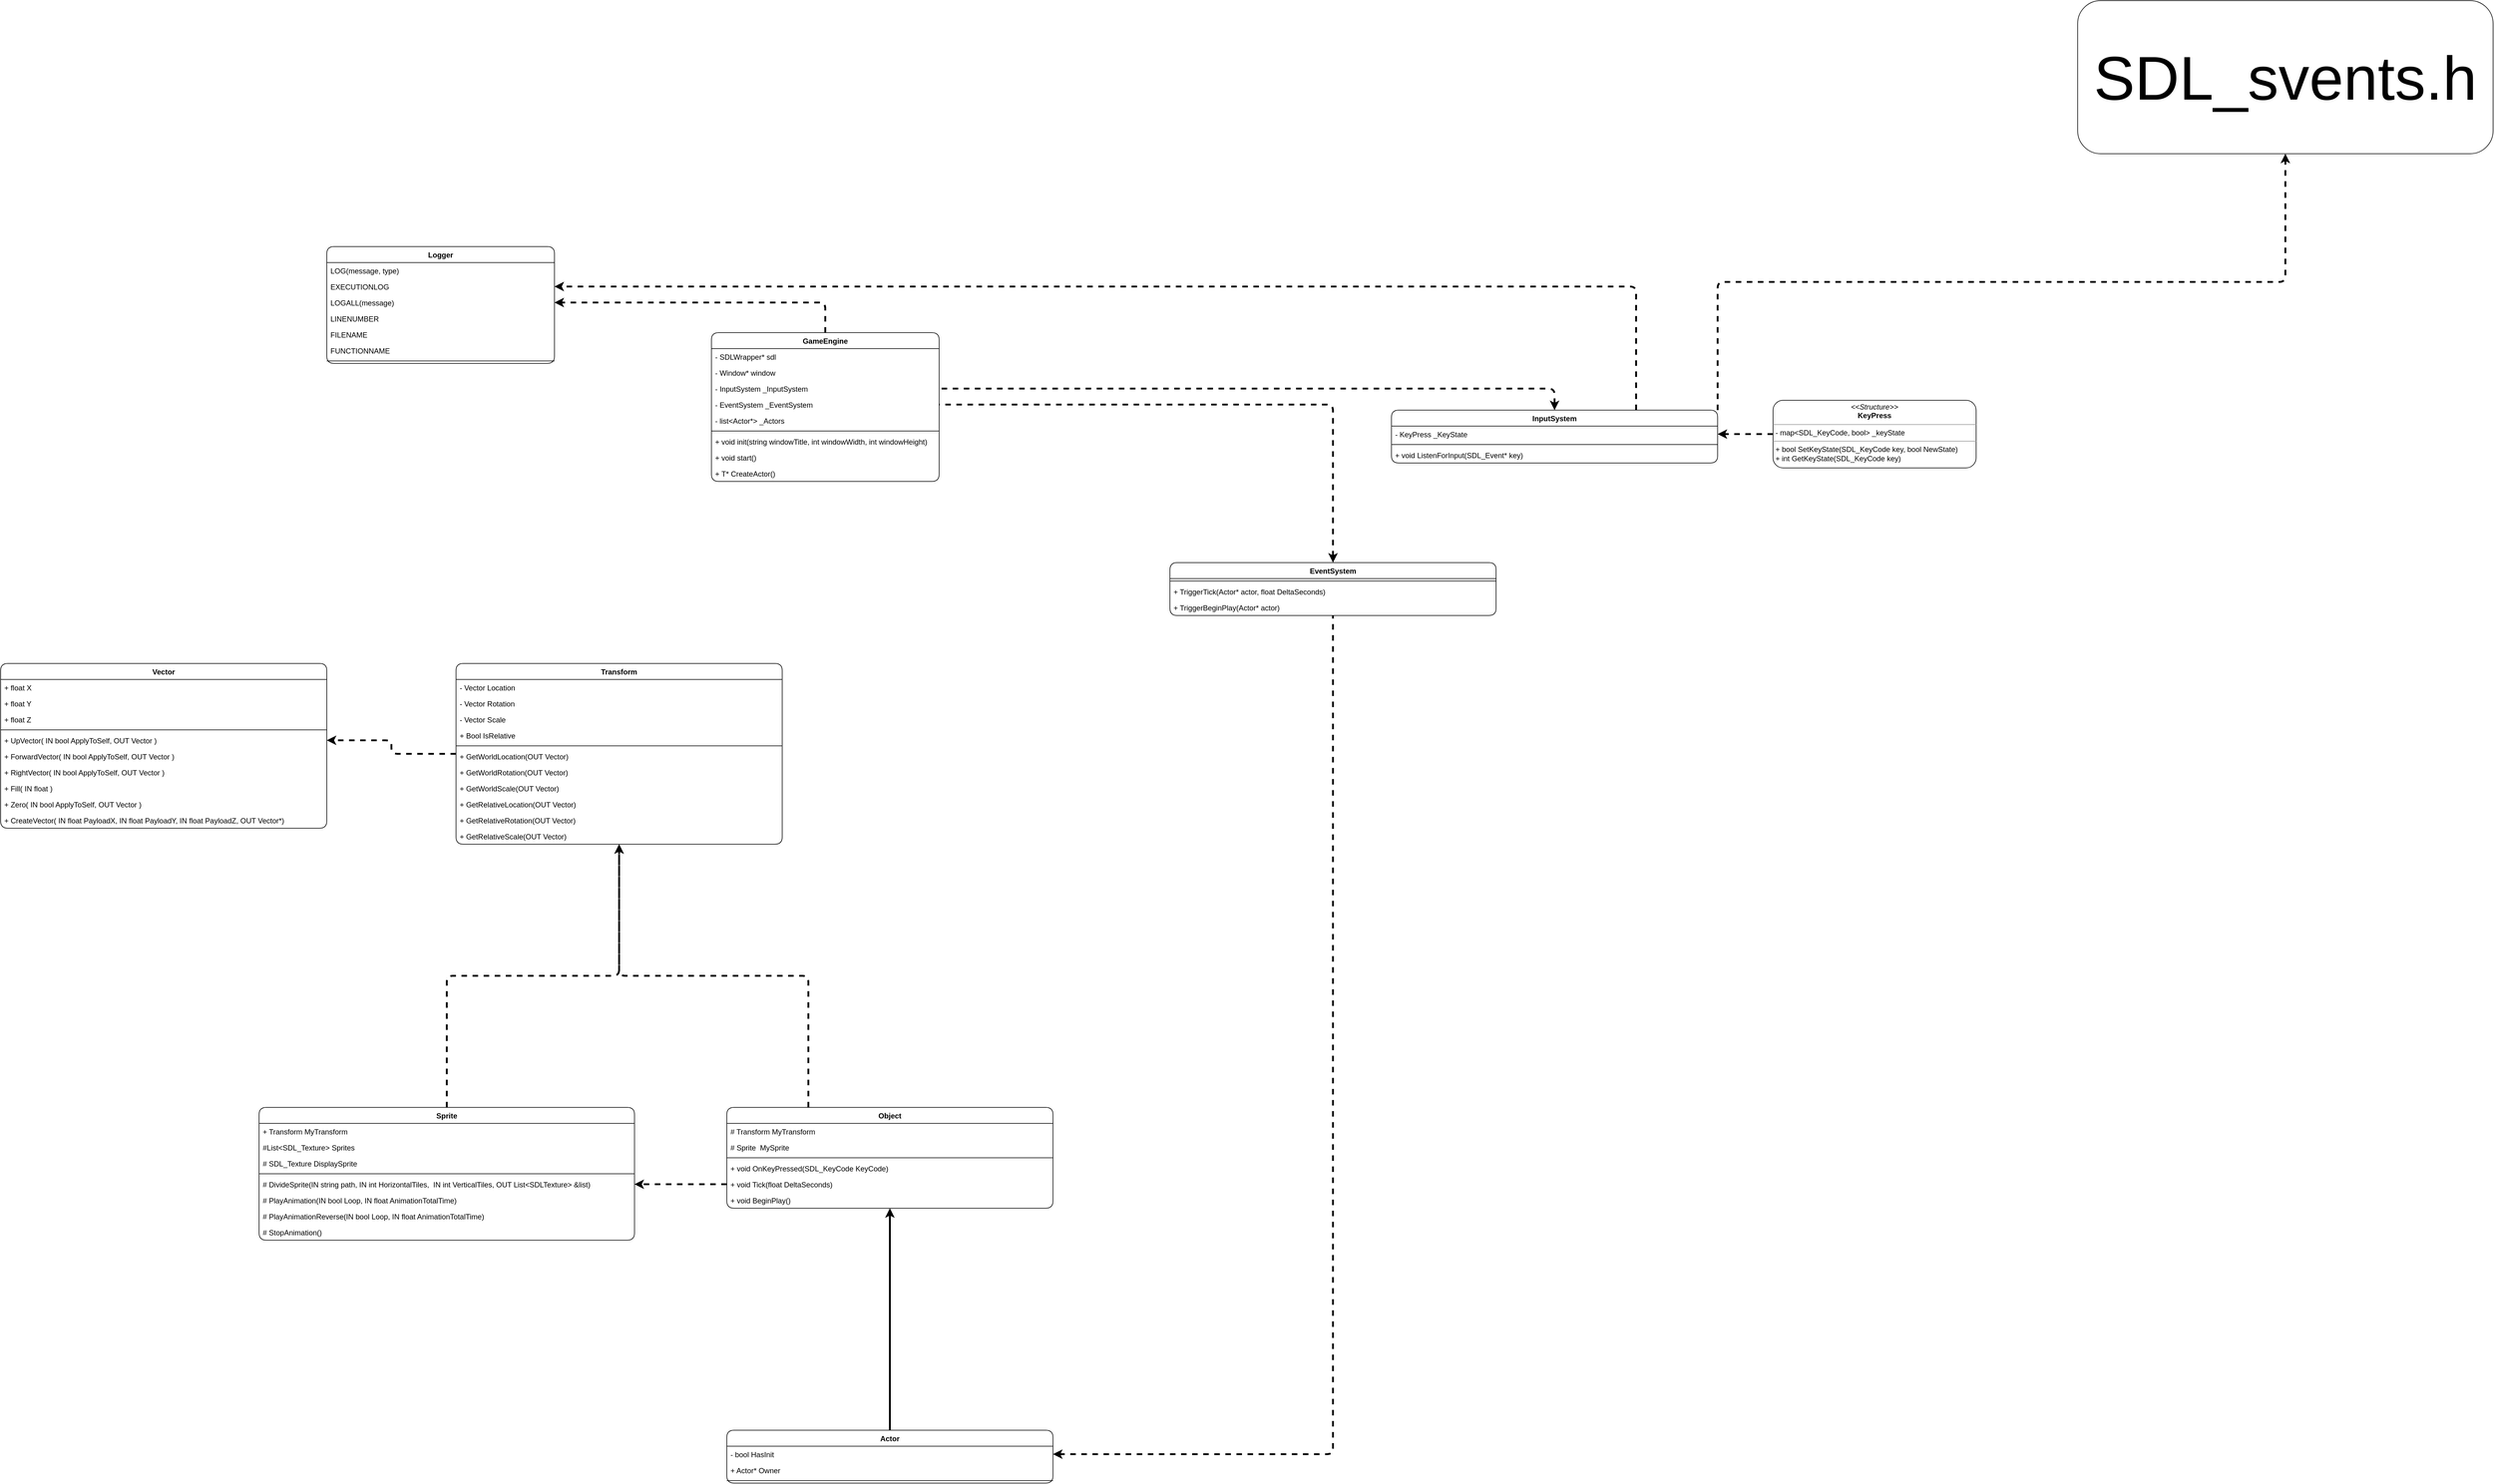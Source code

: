 <mxfile version="20.2.8" type="device"><diagram id="Res_MFt2tQa9ZmmpcqQg" name="Page-1"><mxGraphModel dx="1173" dy="718" grid="1" gridSize="25" guides="1" tooltips="1" connect="1" arrows="1" fold="1" page="1" pageScale="1" pageWidth="3300" pageHeight="4681" background="none" math="0" shadow="0"><root><mxCell id="0"/><mxCell id="1" parent="0"/><mxCell id="TzonNZ6yyS0ptHYCjy6T-36" style="edgeStyle=orthogonalEdgeStyle;rounded=1;orthogonalLoop=1;jettySize=auto;html=1;exitX=0.5;exitY=0;exitDx=0;exitDy=0;dashed=1;strokeWidth=3;entryX=1;entryY=0.5;entryDx=0;entryDy=0;" parent="1" source="TzonNZ6yyS0ptHYCjy6T-5" target="TzonNZ6yyS0ptHYCjy6T-32" edge="1"><mxGeometry relative="1" as="geometry"/></mxCell><mxCell id="TzonNZ6yyS0ptHYCjy6T-5" value="GameEngine" style="swimlane;fontStyle=1;align=center;verticalAlign=top;childLayout=stackLayout;horizontal=1;startSize=26;horizontalStack=0;resizeParent=1;resizeParentMax=0;resizeLast=0;collapsible=1;marginBottom=0;rounded=1;" parent="1" vertex="1"><mxGeometry x="1155" y="790" width="370" height="242" as="geometry"/></mxCell><mxCell id="TzonNZ6yyS0ptHYCjy6T-6" value="- SDLWrapper* sdl" style="text;strokeColor=none;fillColor=none;align=left;verticalAlign=top;spacingLeft=4;spacingRight=4;overflow=hidden;rotatable=0;points=[[0,0.5],[1,0.5]];portConstraint=eastwest;rounded=1;" parent="TzonNZ6yyS0ptHYCjy6T-5" vertex="1"><mxGeometry y="26" width="370" height="26" as="geometry"/></mxCell><mxCell id="TzonNZ6yyS0ptHYCjy6T-10" value="- Window* window" style="text;strokeColor=none;fillColor=none;align=left;verticalAlign=top;spacingLeft=4;spacingRight=4;overflow=hidden;rotatable=0;points=[[0,0.5],[1,0.5]];portConstraint=eastwest;rounded=1;" parent="TzonNZ6yyS0ptHYCjy6T-5" vertex="1"><mxGeometry y="52" width="370" height="26" as="geometry"/></mxCell><mxCell id="TzonNZ6yyS0ptHYCjy6T-11" value="- InputSystem _InputSystem" style="text;strokeColor=none;fillColor=none;align=left;verticalAlign=top;spacingLeft=4;spacingRight=4;overflow=hidden;rotatable=0;points=[[0,0.5],[1,0.5]];portConstraint=eastwest;rounded=1;" parent="TzonNZ6yyS0ptHYCjy6T-5" vertex="1"><mxGeometry y="78" width="370" height="26" as="geometry"/></mxCell><mxCell id="SGDce-Z-O2z4yjtDkLk2-1" value="- EventSystem _EventSystem" style="text;strokeColor=none;fillColor=none;align=left;verticalAlign=top;spacingLeft=4;spacingRight=4;overflow=hidden;rotatable=0;points=[[0,0.5],[1,0.5]];portConstraint=eastwest;rounded=1;" parent="TzonNZ6yyS0ptHYCjy6T-5" vertex="1"><mxGeometry y="104" width="370" height="26" as="geometry"/></mxCell><mxCell id="SGDce-Z-O2z4yjtDkLk2-20" value="- list&lt;Actor*&gt; _Actors" style="text;strokeColor=none;fillColor=none;align=left;verticalAlign=top;spacingLeft=4;spacingRight=4;overflow=hidden;rotatable=0;points=[[0,0.5],[1,0.5]];portConstraint=eastwest;rounded=1;" parent="TzonNZ6yyS0ptHYCjy6T-5" vertex="1"><mxGeometry y="130" width="370" height="26" as="geometry"/></mxCell><mxCell id="TzonNZ6yyS0ptHYCjy6T-7" value="" style="line;strokeWidth=1;fillColor=none;align=left;verticalAlign=middle;spacingTop=-1;spacingLeft=3;spacingRight=3;rotatable=0;labelPosition=right;points=[];portConstraint=eastwest;strokeColor=inherit;rounded=1;" parent="TzonNZ6yyS0ptHYCjy6T-5" vertex="1"><mxGeometry y="156" width="370" height="8" as="geometry"/></mxCell><mxCell id="TzonNZ6yyS0ptHYCjy6T-8" value="+ void init(string windowTitle, int windowWidth, int windowHeight)" style="text;strokeColor=none;fillColor=none;align=left;verticalAlign=top;spacingLeft=4;spacingRight=4;overflow=hidden;rotatable=0;points=[[0,0.5],[1,0.5]];portConstraint=eastwest;rounded=1;" parent="TzonNZ6yyS0ptHYCjy6T-5" vertex="1"><mxGeometry y="164" width="370" height="26" as="geometry"/></mxCell><mxCell id="TzonNZ6yyS0ptHYCjy6T-9" value="+ void start()" style="text;strokeColor=none;fillColor=none;align=left;verticalAlign=top;spacingLeft=4;spacingRight=4;overflow=hidden;rotatable=0;points=[[0,0.5],[1,0.5]];portConstraint=eastwest;rounded=1;" parent="TzonNZ6yyS0ptHYCjy6T-5" vertex="1"><mxGeometry y="190" width="370" height="26" as="geometry"/></mxCell><mxCell id="SGDce-Z-O2z4yjtDkLk2-35" value="+ T* CreateActor()" style="text;strokeColor=none;fillColor=none;align=left;verticalAlign=top;spacingLeft=4;spacingRight=4;overflow=hidden;rotatable=0;points=[[0,0.5],[1,0.5]];portConstraint=eastwest;rounded=1;" parent="TzonNZ6yyS0ptHYCjy6T-5" vertex="1"><mxGeometry y="216" width="370" height="26" as="geometry"/></mxCell><mxCell id="3lg1B-7YSAO5YjJT4bGC-70" style="edgeStyle=orthogonalEdgeStyle;rounded=1;orthogonalLoop=1;jettySize=auto;html=1;exitX=0.75;exitY=0;exitDx=0;exitDy=0;entryX=1;entryY=0.5;entryDx=0;entryDy=0;dashed=1;strokeWidth=3;" edge="1" parent="1" source="TzonNZ6yyS0ptHYCjy6T-12" target="TzonNZ6yyS0ptHYCjy6T-31"><mxGeometry relative="1" as="geometry"/></mxCell><mxCell id="3lg1B-7YSAO5YjJT4bGC-80" style="edgeStyle=orthogonalEdgeStyle;rounded=1;orthogonalLoop=1;jettySize=auto;html=1;exitX=1;exitY=0;exitDx=0;exitDy=0;dashed=1;strokeWidth=3;fontSize=100;startArrow=none;startFill=0;endArrow=classic;endFill=1;" edge="1" parent="1" source="TzonNZ6yyS0ptHYCjy6T-12" target="3lg1B-7YSAO5YjJT4bGC-78"><mxGeometry relative="1" as="geometry"/></mxCell><mxCell id="TzonNZ6yyS0ptHYCjy6T-12" value="InputSystem" style="swimlane;fontStyle=1;align=center;verticalAlign=top;childLayout=stackLayout;horizontal=1;startSize=26;horizontalStack=0;resizeParent=1;resizeParentMax=0;resizeLast=0;collapsible=1;marginBottom=0;rounded=1;" parent="1" vertex="1"><mxGeometry x="2260" y="916" width="530" height="86" as="geometry"/></mxCell><mxCell id="TzonNZ6yyS0ptHYCjy6T-15" value="- KeyPress _KeyState" style="text;strokeColor=none;fillColor=none;align=left;verticalAlign=top;spacingLeft=4;spacingRight=4;overflow=hidden;rotatable=0;points=[[0,0.5],[1,0.5]];portConstraint=eastwest;rounded=1;" parent="TzonNZ6yyS0ptHYCjy6T-12" vertex="1"><mxGeometry y="26" width="530" height="26" as="geometry"/></mxCell><mxCell id="TzonNZ6yyS0ptHYCjy6T-16" value="" style="line;strokeWidth=1;fillColor=none;align=left;verticalAlign=middle;spacingTop=-1;spacingLeft=3;spacingRight=3;rotatable=0;labelPosition=right;points=[];portConstraint=eastwest;strokeColor=inherit;rounded=1;" parent="TzonNZ6yyS0ptHYCjy6T-12" vertex="1"><mxGeometry y="52" width="530" height="8" as="geometry"/></mxCell><mxCell id="TzonNZ6yyS0ptHYCjy6T-17" value="+ void ListenForInput(SDL_Event* key)" style="text;strokeColor=none;fillColor=none;align=left;verticalAlign=top;spacingLeft=4;spacingRight=4;overflow=hidden;rotatable=0;points=[[0,0.5],[1,0.5]];portConstraint=eastwest;rounded=1;" parent="TzonNZ6yyS0ptHYCjy6T-12" vertex="1"><mxGeometry y="60" width="530" height="26" as="geometry"/></mxCell><mxCell id="TzonNZ6yyS0ptHYCjy6T-19" style="edgeStyle=orthogonalEdgeStyle;rounded=1;orthogonalLoop=1;jettySize=auto;html=1;dashed=1;entryX=1;entryY=0.5;entryDx=0;entryDy=0;exitX=0.5;exitY=0;exitDx=0;exitDy=0;strokeWidth=3;endArrow=none;endFill=0;startArrow=classic;startFill=1;" parent="1" source="TzonNZ6yyS0ptHYCjy6T-12" target="TzonNZ6yyS0ptHYCjy6T-11" edge="1"><mxGeometry relative="1" as="geometry"><mxPoint x="2360" y="860" as="sourcePoint"/><mxPoint x="2630" y="900" as="targetPoint"/></mxGeometry></mxCell><mxCell id="TzonNZ6yyS0ptHYCjy6T-22" style="edgeStyle=orthogonalEdgeStyle;rounded=1;orthogonalLoop=1;jettySize=auto;html=1;exitX=0;exitY=0.5;exitDx=0;exitDy=0;entryX=1;entryY=0.5;entryDx=0;entryDy=0;dashed=1;strokeWidth=3;" parent="1" source="TzonNZ6yyS0ptHYCjy6T-20" target="TzonNZ6yyS0ptHYCjy6T-15" edge="1"><mxGeometry relative="1" as="geometry"/></mxCell><mxCell id="TzonNZ6yyS0ptHYCjy6T-20" value="&lt;p style=&quot;margin:0px;margin-top:4px;text-align:center;&quot;&gt;&lt;i&gt;&amp;lt;&amp;lt;Structure&amp;gt;&amp;gt;&lt;/i&gt;&lt;br&gt;&lt;b&gt;KeyPress&lt;/b&gt;&lt;/p&gt;&lt;hr size=&quot;1&quot;&gt;&lt;p style=&quot;margin:0px;margin-left:4px;&quot;&gt;- map&amp;lt;SDL_KeyCode, bool&amp;gt; _keyState&lt;/p&gt;&lt;hr size=&quot;1&quot;&gt;&lt;p style=&quot;margin:0px;margin-left:4px;&quot;&gt;+ bool SetKeyState(SDL_KeyCode key, bool NewState)&lt;br&gt;+ int GetKeyState(SDL_KeyCode key)&lt;/p&gt;" style="verticalAlign=top;align=left;overflow=fill;fontSize=12;fontFamily=Helvetica;html=1;rounded=1;" parent="1" vertex="1"><mxGeometry x="2880" y="900" width="330" height="110" as="geometry"/></mxCell><mxCell id="TzonNZ6yyS0ptHYCjy6T-23" value="Logger" style="swimlane;fontStyle=1;align=center;verticalAlign=top;childLayout=stackLayout;horizontal=1;startSize=26;horizontalStack=0;resizeParent=1;resizeParentMax=0;resizeLast=0;collapsible=1;marginBottom=0;rounded=1;" parent="1" vertex="1"><mxGeometry x="530" y="650" width="370" height="190" as="geometry"/></mxCell><mxCell id="TzonNZ6yyS0ptHYCjy6T-30" value="LOG(message, type)" style="text;strokeColor=none;fillColor=none;align=left;verticalAlign=top;spacingLeft=4;spacingRight=4;overflow=hidden;rotatable=0;points=[[0,0.5],[1,0.5]];portConstraint=eastwest;rounded=1;" parent="TzonNZ6yyS0ptHYCjy6T-23" vertex="1"><mxGeometry y="26" width="370" height="26" as="geometry"/></mxCell><mxCell id="TzonNZ6yyS0ptHYCjy6T-31" value="EXECUTIONLOG" style="text;strokeColor=none;fillColor=none;align=left;verticalAlign=top;spacingLeft=4;spacingRight=4;overflow=hidden;rotatable=0;points=[[0,0.5],[1,0.5]];portConstraint=eastwest;rounded=1;" parent="TzonNZ6yyS0ptHYCjy6T-23" vertex="1"><mxGeometry y="52" width="370" height="26" as="geometry"/></mxCell><mxCell id="TzonNZ6yyS0ptHYCjy6T-32" value="LOGALL(message)" style="text;strokeColor=none;fillColor=none;align=left;verticalAlign=top;spacingLeft=4;spacingRight=4;overflow=hidden;rotatable=0;points=[[0,0.5],[1,0.5]];portConstraint=eastwest;rounded=1;" parent="TzonNZ6yyS0ptHYCjy6T-23" vertex="1"><mxGeometry y="78" width="370" height="26" as="geometry"/></mxCell><mxCell id="TzonNZ6yyS0ptHYCjy6T-33" value="LINENUMBER" style="text;strokeColor=none;fillColor=none;align=left;verticalAlign=top;spacingLeft=4;spacingRight=4;overflow=hidden;rotatable=0;points=[[0,0.5],[1,0.5]];portConstraint=eastwest;rounded=1;" parent="TzonNZ6yyS0ptHYCjy6T-23" vertex="1"><mxGeometry y="104" width="370" height="26" as="geometry"/></mxCell><mxCell id="TzonNZ6yyS0ptHYCjy6T-34" value="FILENAME" style="text;strokeColor=none;fillColor=none;align=left;verticalAlign=top;spacingLeft=4;spacingRight=4;overflow=hidden;rotatable=0;points=[[0,0.5],[1,0.5]];portConstraint=eastwest;rounded=1;" parent="TzonNZ6yyS0ptHYCjy6T-23" vertex="1"><mxGeometry y="130" width="370" height="26" as="geometry"/></mxCell><mxCell id="TzonNZ6yyS0ptHYCjy6T-35" value="FUNCTIONNAME" style="text;strokeColor=none;fillColor=none;align=left;verticalAlign=top;spacingLeft=4;spacingRight=4;overflow=hidden;rotatable=0;points=[[0,0.5],[1,0.5]];portConstraint=eastwest;rounded=1;" parent="TzonNZ6yyS0ptHYCjy6T-23" vertex="1"><mxGeometry y="156" width="370" height="26" as="geometry"/></mxCell><mxCell id="TzonNZ6yyS0ptHYCjy6T-27" value="" style="line;strokeWidth=1;fillColor=none;align=left;verticalAlign=middle;spacingTop=-1;spacingLeft=3;spacingRight=3;rotatable=0;labelPosition=right;points=[];portConstraint=eastwest;strokeColor=inherit;rounded=1;" parent="TzonNZ6yyS0ptHYCjy6T-23" vertex="1"><mxGeometry y="182" width="370" height="8" as="geometry"/></mxCell><mxCell id="SGDce-Z-O2z4yjtDkLk2-6" style="edgeStyle=orthogonalEdgeStyle;rounded=1;orthogonalLoop=1;jettySize=auto;html=1;exitX=0.5;exitY=0;exitDx=0;exitDy=0;entryX=1;entryY=0.5;entryDx=0;entryDy=0;dashed=1;strokeWidth=3;startArrow=classic;startFill=1;endArrow=none;endFill=0;" parent="1" source="SGDce-Z-O2z4yjtDkLk2-2" target="SGDce-Z-O2z4yjtDkLk2-1" edge="1"><mxGeometry relative="1" as="geometry"/></mxCell><mxCell id="SGDce-Z-O2z4yjtDkLk2-2" value="EventSystem" style="swimlane;fontStyle=1;align=center;verticalAlign=top;childLayout=stackLayout;horizontal=1;startSize=26;horizontalStack=0;resizeParent=1;resizeParentMax=0;resizeLast=0;collapsible=1;marginBottom=0;rounded=1;" parent="1" vertex="1"><mxGeometry x="1900" y="1164" width="530" height="86" as="geometry"/></mxCell><mxCell id="SGDce-Z-O2z4yjtDkLk2-4" value="" style="line;strokeWidth=1;fillColor=none;align=left;verticalAlign=middle;spacingTop=-1;spacingLeft=3;spacingRight=3;rotatable=0;labelPosition=right;points=[];portConstraint=eastwest;strokeColor=inherit;rounded=1;" parent="SGDce-Z-O2z4yjtDkLk2-2" vertex="1"><mxGeometry y="26" width="530" height="8" as="geometry"/></mxCell><mxCell id="SGDce-Z-O2z4yjtDkLk2-26" value="+ TriggerTick(Actor* actor, float DeltaSeconds)" style="text;strokeColor=none;fillColor=none;align=left;verticalAlign=top;spacingLeft=4;spacingRight=4;overflow=hidden;rotatable=0;points=[[0,0.5],[1,0.5]];portConstraint=eastwest;rounded=1;" parent="SGDce-Z-O2z4yjtDkLk2-2" vertex="1"><mxGeometry y="34" width="530" height="26" as="geometry"/></mxCell><mxCell id="SGDce-Z-O2z4yjtDkLk2-27" value="+ TriggerBeginPlay(Actor* actor)" style="text;strokeColor=none;fillColor=none;align=left;verticalAlign=top;spacingLeft=4;spacingRight=4;overflow=hidden;rotatable=0;points=[[0,0.5],[1,0.5]];portConstraint=eastwest;rounded=1;" parent="SGDce-Z-O2z4yjtDkLk2-2" vertex="1"><mxGeometry y="60" width="530" height="26" as="geometry"/></mxCell><mxCell id="3lg1B-7YSAO5YjJT4bGC-71" style="edgeStyle=orthogonalEdgeStyle;rounded=1;orthogonalLoop=1;jettySize=auto;html=1;exitX=0.25;exitY=0;exitDx=0;exitDy=0;dashed=1;strokeWidth=3;" edge="1" parent="1" source="SGDce-Z-O2z4yjtDkLk2-10" target="3lg1B-7YSAO5YjJT4bGC-11"><mxGeometry relative="1" as="geometry"><mxPoint x="1100" y="1625" as="targetPoint"/></mxGeometry></mxCell><mxCell id="SGDce-Z-O2z4yjtDkLk2-10" value="Object" style="swimlane;fontStyle=1;align=center;verticalAlign=top;childLayout=stackLayout;horizontal=1;startSize=26;horizontalStack=0;resizeParent=1;resizeParentMax=0;resizeLast=0;collapsible=1;marginBottom=0;rounded=1;" parent="1" vertex="1"><mxGeometry x="1180" y="2050" width="530" height="164" as="geometry"/></mxCell><mxCell id="SGDce-Z-O2z4yjtDkLk2-12" value="# Transform MyTransform" style="text;strokeColor=none;fillColor=none;align=left;verticalAlign=top;spacingLeft=4;spacingRight=4;overflow=hidden;rotatable=0;points=[[0,0.5],[1,0.5]];portConstraint=eastwest;rounded=1;" parent="SGDce-Z-O2z4yjtDkLk2-10" vertex="1"><mxGeometry y="26" width="530" height="26" as="geometry"/></mxCell><mxCell id="3lg1B-7YSAO5YjJT4bGC-66" value="# Sprite  MySprite" style="text;strokeColor=none;fillColor=none;align=left;verticalAlign=top;spacingLeft=4;spacingRight=4;overflow=hidden;rotatable=0;points=[[0,0.5],[1,0.5]];portConstraint=eastwest;rounded=1;" vertex="1" parent="SGDce-Z-O2z4yjtDkLk2-10"><mxGeometry y="52" width="530" height="26" as="geometry"/></mxCell><mxCell id="SGDce-Z-O2z4yjtDkLk2-11" value="" style="line;strokeWidth=1;fillColor=none;align=left;verticalAlign=middle;spacingTop=-1;spacingLeft=3;spacingRight=3;rotatable=0;labelPosition=right;points=[];portConstraint=eastwest;strokeColor=inherit;rounded=1;" parent="SGDce-Z-O2z4yjtDkLk2-10" vertex="1"><mxGeometry y="78" width="530" height="8" as="geometry"/></mxCell><mxCell id="SGDce-Z-O2z4yjtDkLk2-9" value="+ void OnKeyPressed(SDL_KeyCode KeyCode)" style="text;strokeColor=none;fillColor=none;align=left;verticalAlign=top;spacingLeft=4;spacingRight=4;overflow=hidden;rotatable=0;points=[[0,0.5],[1,0.5]];portConstraint=eastwest;rounded=1;" parent="SGDce-Z-O2z4yjtDkLk2-10" vertex="1"><mxGeometry y="86" width="530" height="26" as="geometry"/></mxCell><mxCell id="SGDce-Z-O2z4yjtDkLk2-7" value="+ void Tick(float DeltaSeconds)" style="text;strokeColor=none;fillColor=none;align=left;verticalAlign=top;spacingLeft=4;spacingRight=4;overflow=hidden;rotatable=0;points=[[0,0.5],[1,0.5]];portConstraint=eastwest;rounded=1;" parent="SGDce-Z-O2z4yjtDkLk2-10" vertex="1"><mxGeometry y="112" width="530" height="26" as="geometry"/></mxCell><mxCell id="SGDce-Z-O2z4yjtDkLk2-8" value="+ void BeginPlay()" style="text;strokeColor=none;fillColor=none;align=left;verticalAlign=top;spacingLeft=4;spacingRight=4;overflow=hidden;rotatable=0;points=[[0,0.5],[1,0.5]];portConstraint=eastwest;rounded=1;" parent="SGDce-Z-O2z4yjtDkLk2-10" vertex="1"><mxGeometry y="138" width="530" height="26" as="geometry"/></mxCell><mxCell id="SGDce-Z-O2z4yjtDkLk2-19" style="edgeStyle=orthogonalEdgeStyle;rounded=1;orthogonalLoop=1;jettySize=auto;html=1;strokeWidth=3;" parent="1" source="SGDce-Z-O2z4yjtDkLk2-13" target="SGDce-Z-O2z4yjtDkLk2-10" edge="1"><mxGeometry relative="1" as="geometry"/></mxCell><mxCell id="SGDce-Z-O2z4yjtDkLk2-13" value="Actor&#10;" style="swimlane;fontStyle=1;align=center;verticalAlign=top;childLayout=stackLayout;horizontal=1;startSize=26;horizontalStack=0;resizeParent=1;resizeParentMax=0;resizeLast=0;collapsible=1;marginBottom=0;rounded=1;" parent="1" vertex="1"><mxGeometry x="1180" y="2575" width="530" height="86" as="geometry"/></mxCell><mxCell id="SGDce-Z-O2z4yjtDkLk2-28" value="- bool HasInit" style="text;strokeColor=none;fillColor=none;align=left;verticalAlign=top;spacingLeft=4;spacingRight=4;overflow=hidden;rotatable=0;points=[[0,0.5],[1,0.5]];portConstraint=eastwest;rounded=1;" parent="SGDce-Z-O2z4yjtDkLk2-13" vertex="1"><mxGeometry y="26" width="530" height="26" as="geometry"/></mxCell><mxCell id="3lg1B-7YSAO5YjJT4bGC-31" value="+ Actor* Owner" style="text;strokeColor=none;fillColor=none;align=left;verticalAlign=top;spacingLeft=4;spacingRight=4;overflow=hidden;rotatable=0;points=[[0,0.5],[1,0.5]];portConstraint=eastwest;rounded=1;" vertex="1" parent="SGDce-Z-O2z4yjtDkLk2-13"><mxGeometry y="52" width="530" height="26" as="geometry"/></mxCell><mxCell id="SGDce-Z-O2z4yjtDkLk2-15" value="" style="line;strokeWidth=1;fillColor=none;align=left;verticalAlign=middle;spacingTop=-1;spacingLeft=3;spacingRight=3;rotatable=0;labelPosition=right;points=[];portConstraint=eastwest;strokeColor=inherit;rounded=1;" parent="SGDce-Z-O2z4yjtDkLk2-13" vertex="1"><mxGeometry y="78" width="530" height="8" as="geometry"/></mxCell><mxCell id="3lg1B-7YSAO5YjJT4bGC-1" value="Vector" style="swimlane;fontStyle=1;align=center;verticalAlign=top;childLayout=stackLayout;horizontal=1;startSize=26;horizontalStack=0;resizeParent=1;resizeParentMax=0;resizeLast=0;collapsible=1;marginBottom=0;rounded=1;" vertex="1" parent="1"><mxGeometry y="1328" width="530" height="268" as="geometry"/></mxCell><mxCell id="3lg1B-7YSAO5YjJT4bGC-2" value="+ float X" style="text;strokeColor=none;fillColor=none;align=left;verticalAlign=top;spacingLeft=4;spacingRight=4;overflow=hidden;rotatable=0;points=[[0,0.5],[1,0.5]];portConstraint=eastwest;rounded=1;" vertex="1" parent="3lg1B-7YSAO5YjJT4bGC-1"><mxGeometry y="26" width="530" height="26" as="geometry"/></mxCell><mxCell id="3lg1B-7YSAO5YjJT4bGC-5" value="+ float Y&#10;" style="text;strokeColor=none;fillColor=none;align=left;verticalAlign=top;spacingLeft=4;spacingRight=4;overflow=hidden;rotatable=0;points=[[0,0.5],[1,0.5]];portConstraint=eastwest;rounded=1;" vertex="1" parent="3lg1B-7YSAO5YjJT4bGC-1"><mxGeometry y="52" width="530" height="26" as="geometry"/></mxCell><mxCell id="3lg1B-7YSAO5YjJT4bGC-4" value="+ float Z" style="text;strokeColor=none;fillColor=none;align=left;verticalAlign=top;spacingLeft=4;spacingRight=4;overflow=hidden;rotatable=0;points=[[0,0.5],[1,0.5]];portConstraint=eastwest;rounded=1;" vertex="1" parent="3lg1B-7YSAO5YjJT4bGC-1"><mxGeometry y="78" width="530" height="26" as="geometry"/></mxCell><mxCell id="3lg1B-7YSAO5YjJT4bGC-3" value="" style="line;strokeWidth=1;fillColor=none;align=left;verticalAlign=middle;spacingTop=-1;spacingLeft=3;spacingRight=3;rotatable=0;labelPosition=right;points=[];portConstraint=eastwest;strokeColor=inherit;rounded=1;" vertex="1" parent="3lg1B-7YSAO5YjJT4bGC-1"><mxGeometry y="104" width="530" height="8" as="geometry"/></mxCell><mxCell id="3lg1B-7YSAO5YjJT4bGC-6" value="+ UpVector( IN bool ApplyToSelf, OUT Vector )" style="text;strokeColor=none;fillColor=none;align=left;verticalAlign=top;spacingLeft=4;spacingRight=4;overflow=hidden;rotatable=0;points=[[0,0.5],[1,0.5]];portConstraint=eastwest;rounded=1;" vertex="1" parent="3lg1B-7YSAO5YjJT4bGC-1"><mxGeometry y="112" width="530" height="26" as="geometry"/></mxCell><mxCell id="3lg1B-7YSAO5YjJT4bGC-7" value="+ ForwardVector( IN bool ApplyToSelf, OUT Vector )" style="text;strokeColor=none;fillColor=none;align=left;verticalAlign=top;spacingLeft=4;spacingRight=4;overflow=hidden;rotatable=0;points=[[0,0.5],[1,0.5]];portConstraint=eastwest;rounded=1;" vertex="1" parent="3lg1B-7YSAO5YjJT4bGC-1"><mxGeometry y="138" width="530" height="26" as="geometry"/></mxCell><mxCell id="3lg1B-7YSAO5YjJT4bGC-8" value="+ RightVector( IN bool ApplyToSelf, OUT Vector )" style="text;strokeColor=none;fillColor=none;align=left;verticalAlign=top;spacingLeft=4;spacingRight=4;overflow=hidden;rotatable=0;points=[[0,0.5],[1,0.5]];portConstraint=eastwest;rounded=1;" vertex="1" parent="3lg1B-7YSAO5YjJT4bGC-1"><mxGeometry y="164" width="530" height="26" as="geometry"/></mxCell><mxCell id="3lg1B-7YSAO5YjJT4bGC-9" value="+ Fill( IN float )" style="text;strokeColor=none;fillColor=none;align=left;verticalAlign=top;spacingLeft=4;spacingRight=4;overflow=hidden;rotatable=0;points=[[0,0.5],[1,0.5]];portConstraint=eastwest;rounded=1;" vertex="1" parent="3lg1B-7YSAO5YjJT4bGC-1"><mxGeometry y="190" width="530" height="26" as="geometry"/></mxCell><mxCell id="3lg1B-7YSAO5YjJT4bGC-10" value="+ Zero( IN bool ApplyToSelf, OUT Vector )" style="text;strokeColor=none;fillColor=none;align=left;verticalAlign=top;spacingLeft=4;spacingRight=4;overflow=hidden;rotatable=0;points=[[0,0.5],[1,0.5]];portConstraint=eastwest;rounded=1;" vertex="1" parent="3lg1B-7YSAO5YjJT4bGC-1"><mxGeometry y="216" width="530" height="26" as="geometry"/></mxCell><mxCell id="3lg1B-7YSAO5YjJT4bGC-81" value="+ CreateVector( IN float PayloadX, IN float PayloadY, IN float PayloadZ, OUT Vector*)" style="text;strokeColor=none;fillColor=none;align=left;verticalAlign=top;spacingLeft=4;spacingRight=4;overflow=hidden;rotatable=0;points=[[0,0.5],[1,0.5]];portConstraint=eastwest;rounded=1;" vertex="1" parent="3lg1B-7YSAO5YjJT4bGC-1"><mxGeometry y="242" width="530" height="26" as="geometry"/></mxCell><mxCell id="3lg1B-7YSAO5YjJT4bGC-72" style="edgeStyle=orthogonalEdgeStyle;rounded=1;orthogonalLoop=1;jettySize=auto;html=1;entryX=1;entryY=0.5;entryDx=0;entryDy=0;dashed=1;strokeWidth=3;" edge="1" parent="1" source="3lg1B-7YSAO5YjJT4bGC-11" target="3lg1B-7YSAO5YjJT4bGC-6"><mxGeometry relative="1" as="geometry"/></mxCell><mxCell id="3lg1B-7YSAO5YjJT4bGC-11" value="Transform" style="swimlane;fontStyle=1;align=center;verticalAlign=top;childLayout=stackLayout;horizontal=1;startSize=26;horizontalStack=0;resizeParent=1;resizeParentMax=0;resizeLast=0;collapsible=1;marginBottom=0;rounded=1;" vertex="1" parent="1"><mxGeometry x="740" y="1328" width="530" height="294" as="geometry"/></mxCell><mxCell id="3lg1B-7YSAO5YjJT4bGC-12" value="- Vector Location&#10;" style="text;strokeColor=none;fillColor=none;align=left;verticalAlign=top;spacingLeft=4;spacingRight=4;overflow=hidden;rotatable=0;points=[[0,0.5],[1,0.5]];portConstraint=eastwest;rounded=1;" vertex="1" parent="3lg1B-7YSAO5YjJT4bGC-11"><mxGeometry y="26" width="530" height="26" as="geometry"/></mxCell><mxCell id="3lg1B-7YSAO5YjJT4bGC-21" value="- Vector Rotation" style="text;strokeColor=none;fillColor=none;align=left;verticalAlign=top;spacingLeft=4;spacingRight=4;overflow=hidden;rotatable=0;points=[[0,0.5],[1,0.5]];portConstraint=eastwest;rounded=1;" vertex="1" parent="3lg1B-7YSAO5YjJT4bGC-11"><mxGeometry y="52" width="530" height="26" as="geometry"/></mxCell><mxCell id="3lg1B-7YSAO5YjJT4bGC-22" value="- Vector Scale" style="text;strokeColor=none;fillColor=none;align=left;verticalAlign=top;spacingLeft=4;spacingRight=4;overflow=hidden;rotatable=0;points=[[0,0.5],[1,0.5]];portConstraint=eastwest;rounded=1;" vertex="1" parent="3lg1B-7YSAO5YjJT4bGC-11"><mxGeometry y="78" width="530" height="26" as="geometry"/></mxCell><mxCell id="3lg1B-7YSAO5YjJT4bGC-30" value="+ Bool IsRelative" style="text;strokeColor=none;fillColor=none;align=left;verticalAlign=top;spacingLeft=4;spacingRight=4;overflow=hidden;rotatable=0;points=[[0,0.5],[1,0.5]];portConstraint=eastwest;rounded=1;" vertex="1" parent="3lg1B-7YSAO5YjJT4bGC-11"><mxGeometry y="104" width="530" height="26" as="geometry"/></mxCell><mxCell id="3lg1B-7YSAO5YjJT4bGC-15" value="" style="line;strokeWidth=1;fillColor=none;align=left;verticalAlign=middle;spacingTop=-1;spacingLeft=3;spacingRight=3;rotatable=0;labelPosition=right;points=[];portConstraint=eastwest;strokeColor=inherit;rounded=1;" vertex="1" parent="3lg1B-7YSAO5YjJT4bGC-11"><mxGeometry y="130" width="530" height="8" as="geometry"/></mxCell><mxCell id="3lg1B-7YSAO5YjJT4bGC-23" value="+ GetWorldLocation(OUT Vector)" style="text;strokeColor=none;fillColor=none;align=left;verticalAlign=top;spacingLeft=4;spacingRight=4;overflow=hidden;rotatable=0;points=[[0,0.5],[1,0.5]];portConstraint=eastwest;rounded=1;" vertex="1" parent="3lg1B-7YSAO5YjJT4bGC-11"><mxGeometry y="138" width="530" height="26" as="geometry"/></mxCell><mxCell id="3lg1B-7YSAO5YjJT4bGC-24" value="+ GetWorldRotation(OUT Vector)" style="text;strokeColor=none;fillColor=none;align=left;verticalAlign=top;spacingLeft=4;spacingRight=4;overflow=hidden;rotatable=0;points=[[0,0.5],[1,0.5]];portConstraint=eastwest;rounded=1;" vertex="1" parent="3lg1B-7YSAO5YjJT4bGC-11"><mxGeometry y="164" width="530" height="26" as="geometry"/></mxCell><mxCell id="3lg1B-7YSAO5YjJT4bGC-25" value="+ GetWorldScale(OUT Vector)" style="text;strokeColor=none;fillColor=none;align=left;verticalAlign=top;spacingLeft=4;spacingRight=4;overflow=hidden;rotatable=0;points=[[0,0.5],[1,0.5]];portConstraint=eastwest;rounded=1;" vertex="1" parent="3lg1B-7YSAO5YjJT4bGC-11"><mxGeometry y="190" width="530" height="26" as="geometry"/></mxCell><mxCell id="3lg1B-7YSAO5YjJT4bGC-27" value="+ GetRelativeLocation(OUT Vector)" style="text;strokeColor=none;fillColor=none;align=left;verticalAlign=top;spacingLeft=4;spacingRight=4;overflow=hidden;rotatable=0;points=[[0,0.5],[1,0.5]];portConstraint=eastwest;rounded=1;" vertex="1" parent="3lg1B-7YSAO5YjJT4bGC-11"><mxGeometry y="216" width="530" height="26" as="geometry"/></mxCell><mxCell id="3lg1B-7YSAO5YjJT4bGC-28" value="+ GetRelativeRotation(OUT Vector)" style="text;strokeColor=none;fillColor=none;align=left;verticalAlign=top;spacingLeft=4;spacingRight=4;overflow=hidden;rotatable=0;points=[[0,0.5],[1,0.5]];portConstraint=eastwest;rounded=1;" vertex="1" parent="3lg1B-7YSAO5YjJT4bGC-11"><mxGeometry y="242" width="530" height="26" as="geometry"/></mxCell><mxCell id="3lg1B-7YSAO5YjJT4bGC-26" value="+ GetRelativeScale(OUT Vector)" style="text;strokeColor=none;fillColor=none;align=left;verticalAlign=top;spacingLeft=4;spacingRight=4;overflow=hidden;rotatable=0;points=[[0,0.5],[1,0.5]];portConstraint=eastwest;rounded=1;" vertex="1" parent="3lg1B-7YSAO5YjJT4bGC-11"><mxGeometry y="268" width="530" height="26" as="geometry"/></mxCell><mxCell id="3lg1B-7YSAO5YjJT4bGC-52" style="edgeStyle=orthogonalEdgeStyle;rounded=1;orthogonalLoop=1;jettySize=auto;html=1;exitX=0.5;exitY=0;exitDx=0;exitDy=0;dashed=1;strokeWidth=3;" edge="1" parent="1" source="3lg1B-7YSAO5YjJT4bGC-33" target="3lg1B-7YSAO5YjJT4bGC-11"><mxGeometry relative="1" as="geometry"/></mxCell><mxCell id="3lg1B-7YSAO5YjJT4bGC-33" value="Sprite" style="swimlane;fontStyle=1;align=center;verticalAlign=top;childLayout=stackLayout;horizontal=1;startSize=26;horizontalStack=0;resizeParent=1;resizeParentMax=0;resizeLast=0;collapsible=1;marginBottom=0;rounded=1;" vertex="1" parent="1"><mxGeometry x="420" y="2050" width="610" height="216" as="geometry"/></mxCell><mxCell id="3lg1B-7YSAO5YjJT4bGC-53" value="+ Transform MyTransform" style="text;strokeColor=none;fillColor=none;align=left;verticalAlign=top;spacingLeft=4;spacingRight=4;overflow=hidden;rotatable=0;points=[[0,0.5],[1,0.5]];portConstraint=eastwest;rounded=1;" vertex="1" parent="3lg1B-7YSAO5YjJT4bGC-33"><mxGeometry y="26" width="610" height="26" as="geometry"/></mxCell><mxCell id="3lg1B-7YSAO5YjJT4bGC-34" value="#List&lt;SDL_Texture&gt; Sprites" style="text;strokeColor=none;fillColor=none;align=left;verticalAlign=top;spacingLeft=4;spacingRight=4;overflow=hidden;rotatable=0;points=[[0,0.5],[1,0.5]];portConstraint=eastwest;rounded=1;" vertex="1" parent="3lg1B-7YSAO5YjJT4bGC-33"><mxGeometry y="52" width="610" height="26" as="geometry"/></mxCell><mxCell id="3lg1B-7YSAO5YjJT4bGC-35" value="# SDL_Texture DisplaySprite" style="text;strokeColor=none;fillColor=none;align=left;verticalAlign=top;spacingLeft=4;spacingRight=4;overflow=hidden;rotatable=0;points=[[0,0.5],[1,0.5]];portConstraint=eastwest;rounded=1;" vertex="1" parent="3lg1B-7YSAO5YjJT4bGC-33"><mxGeometry y="78" width="610" height="26" as="geometry"/></mxCell><mxCell id="3lg1B-7YSAO5YjJT4bGC-38" value="" style="line;strokeWidth=1;fillColor=none;align=left;verticalAlign=middle;spacingTop=-1;spacingLeft=3;spacingRight=3;rotatable=0;labelPosition=right;points=[];portConstraint=eastwest;strokeColor=inherit;rounded=1;" vertex="1" parent="3lg1B-7YSAO5YjJT4bGC-33"><mxGeometry y="104" width="610" height="8" as="geometry"/></mxCell><mxCell id="3lg1B-7YSAO5YjJT4bGC-48" value="# DivideSprite(IN string path, IN int HorizontalTiles,  IN int VerticalTiles, OUT List&lt;SDLTexture&gt; &amp;list)" style="text;strokeColor=none;fillColor=none;align=left;verticalAlign=top;spacingLeft=4;spacingRight=4;overflow=hidden;rotatable=0;points=[[0,0.5],[1,0.5]];portConstraint=eastwest;rounded=1;" vertex="1" parent="3lg1B-7YSAO5YjJT4bGC-33"><mxGeometry y="112" width="610" height="26" as="geometry"/></mxCell><mxCell id="3lg1B-7YSAO5YjJT4bGC-49" value="# PlayAnimation(IN bool Loop, IN float AnimationTotalTime)" style="text;strokeColor=none;fillColor=none;align=left;verticalAlign=top;spacingLeft=4;spacingRight=4;overflow=hidden;rotatable=0;points=[[0,0.5],[1,0.5]];portConstraint=eastwest;rounded=1;" vertex="1" parent="3lg1B-7YSAO5YjJT4bGC-33"><mxGeometry y="138" width="610" height="26" as="geometry"/></mxCell><mxCell id="3lg1B-7YSAO5YjJT4bGC-50" value="# PlayAnimationReverse(IN bool Loop, IN float AnimationTotalTime)" style="text;strokeColor=none;fillColor=none;align=left;verticalAlign=top;spacingLeft=4;spacingRight=4;overflow=hidden;rotatable=0;points=[[0,0.5],[1,0.5]];portConstraint=eastwest;rounded=1;" vertex="1" parent="3lg1B-7YSAO5YjJT4bGC-33"><mxGeometry y="164" width="610" height="26" as="geometry"/></mxCell><mxCell id="3lg1B-7YSAO5YjJT4bGC-51" value="# StopAnimation()" style="text;strokeColor=none;fillColor=none;align=left;verticalAlign=top;spacingLeft=4;spacingRight=4;overflow=hidden;rotatable=0;points=[[0,0.5],[1,0.5]];portConstraint=eastwest;rounded=1;" vertex="1" parent="3lg1B-7YSAO5YjJT4bGC-33"><mxGeometry y="190" width="610" height="26" as="geometry"/></mxCell><mxCell id="3lg1B-7YSAO5YjJT4bGC-64" style="edgeStyle=orthogonalEdgeStyle;rounded=1;orthogonalLoop=1;jettySize=auto;html=1;exitX=0;exitY=0.5;exitDx=0;exitDy=0;entryX=1;entryY=0.5;entryDx=0;entryDy=0;dashed=1;strokeWidth=3;" edge="1" parent="1" source="SGDce-Z-O2z4yjtDkLk2-7" target="3lg1B-7YSAO5YjJT4bGC-48"><mxGeometry relative="1" as="geometry"/></mxCell><mxCell id="3lg1B-7YSAO5YjJT4bGC-69" style="edgeStyle=orthogonalEdgeStyle;rounded=1;orthogonalLoop=1;jettySize=auto;html=1;exitX=1;exitY=0.5;exitDx=0;exitDy=0;dashed=1;strokeWidth=3;startArrow=classic;startFill=1;endArrow=none;endFill=0;" edge="1" parent="1" source="SGDce-Z-O2z4yjtDkLk2-28" target="SGDce-Z-O2z4yjtDkLk2-2"><mxGeometry relative="1" as="geometry"/></mxCell><mxCell id="3lg1B-7YSAO5YjJT4bGC-78" value="&lt;font style=&quot;font-size: 100px;&quot;&gt;SDL_svents.h&lt;/font&gt;" style="rounded=1;whiteSpace=wrap;html=1;" vertex="1" parent="1"><mxGeometry x="3375" y="250" width="675" height="249" as="geometry"/></mxCell></root></mxGraphModel></diagram></mxfile>